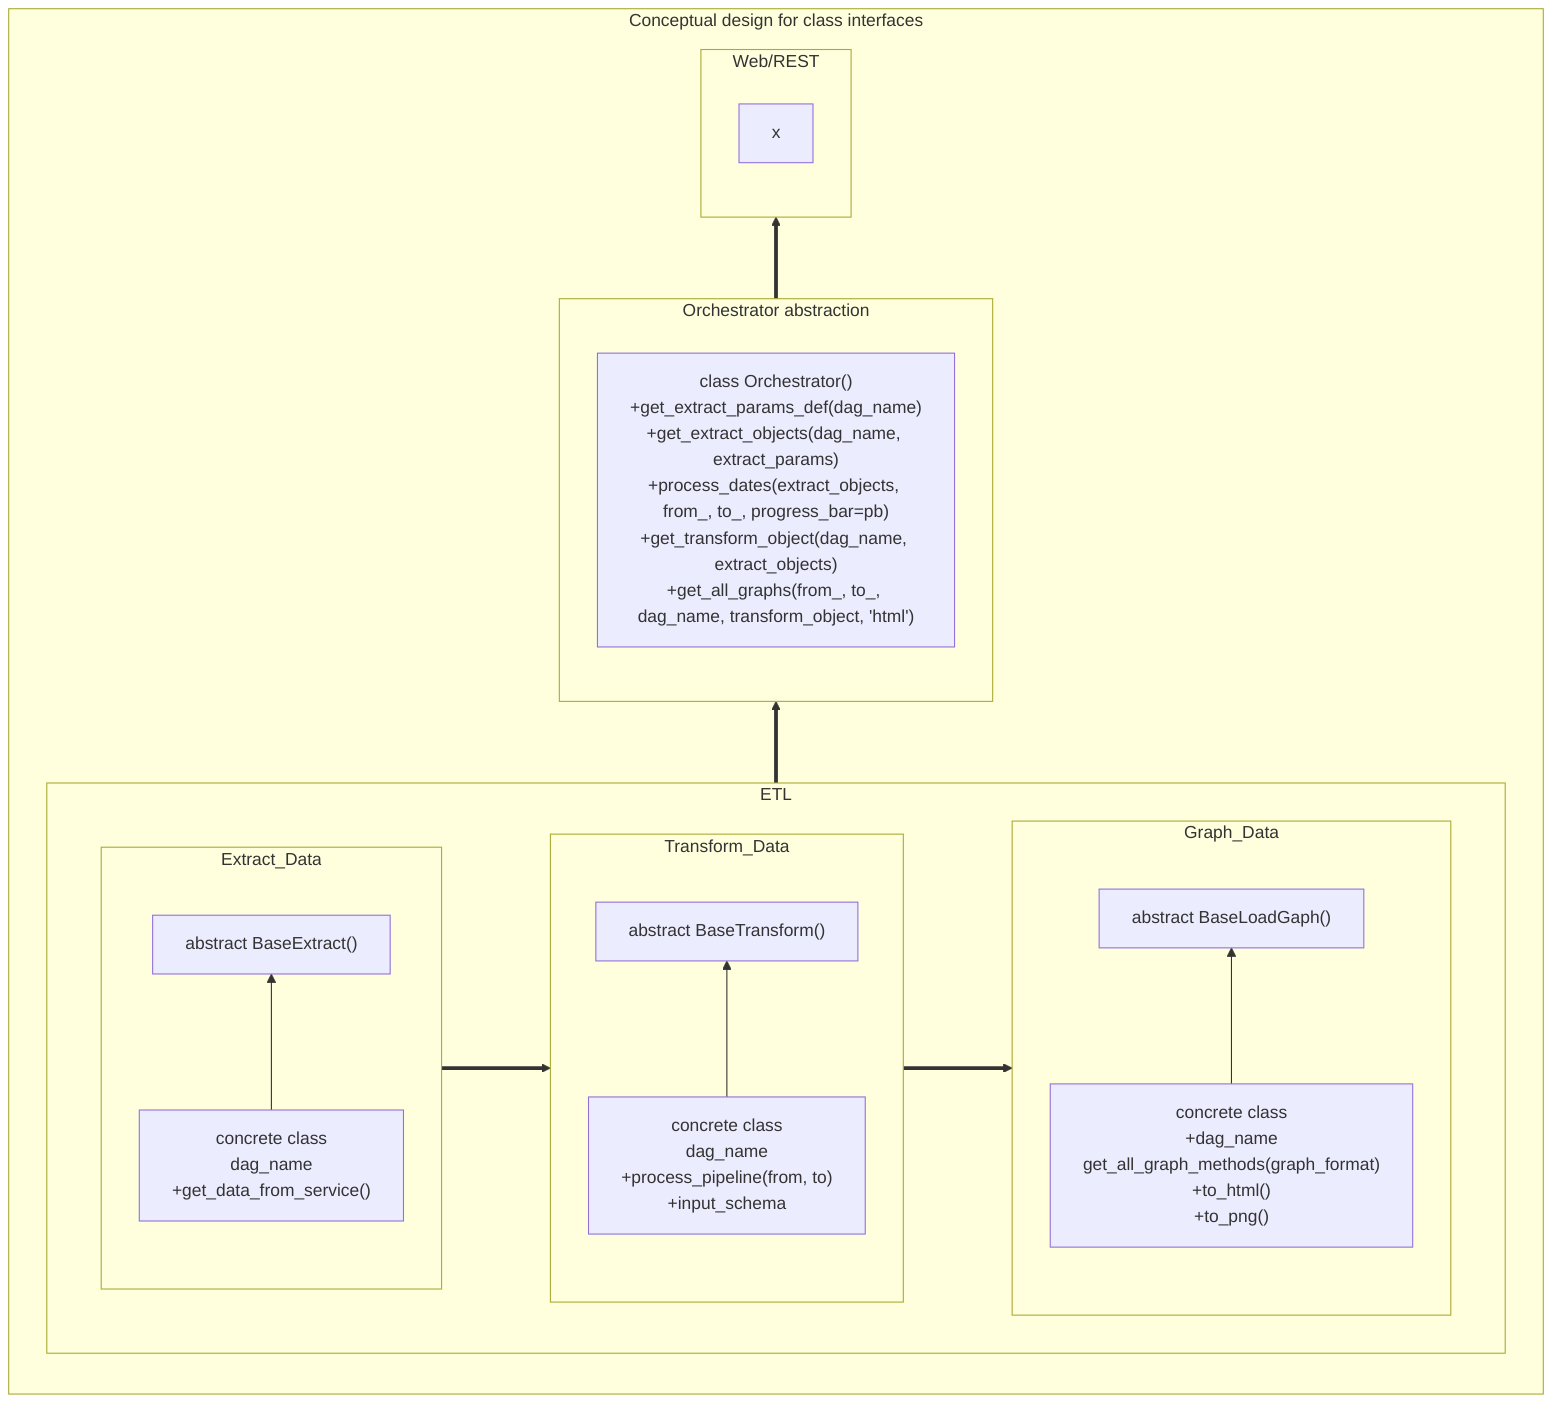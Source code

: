 flowchart

subgraph Conceptual design for class interfaces
    direction BT
    subgraph BP["Orchestrator abstraction"]
        et["class Orchestrator()\n+get_extract_params_def(dag_name)\n+get_extract_objects(dag_name, extract_params)\n+process_dates(extract_objects, from_, to_, progress_bar=pb)\n+get_transform_object(dag_name, extract_objects)\n+get_all_graphs(from_, to_, dag_name, transform_object, 'html')\n"]
    end
        subgraph ETL
            direction LR
                subgraph Extract_Data
                direction BT
                    gd["concrete class\ndag_name\n+get_data_from_service()"] --> BE["abstract BaseExtract()"]
                end
                subgraph Transform_Data
                direction BT
                    pp["concrete class\ndag_name\n+process_pipeline(from, to)\n+input_schema"] --> BT["abstract BaseTransform()"]
                end
                subgraph Graph_Data
                direction BT
                    ga["concrete class\n+dag_name\nget_all_graph_methods(graph_format)\n+to_html()\n+to_png()"] --> BL["abstract BaseLoadGaph()"]
                end
            end
        subgraph FE["Web/REST"]
            x
        end
    end
    
Extract_Data ==> Transform_Data ==> Graph_Data
ETL ==> BP
BP ==> FE